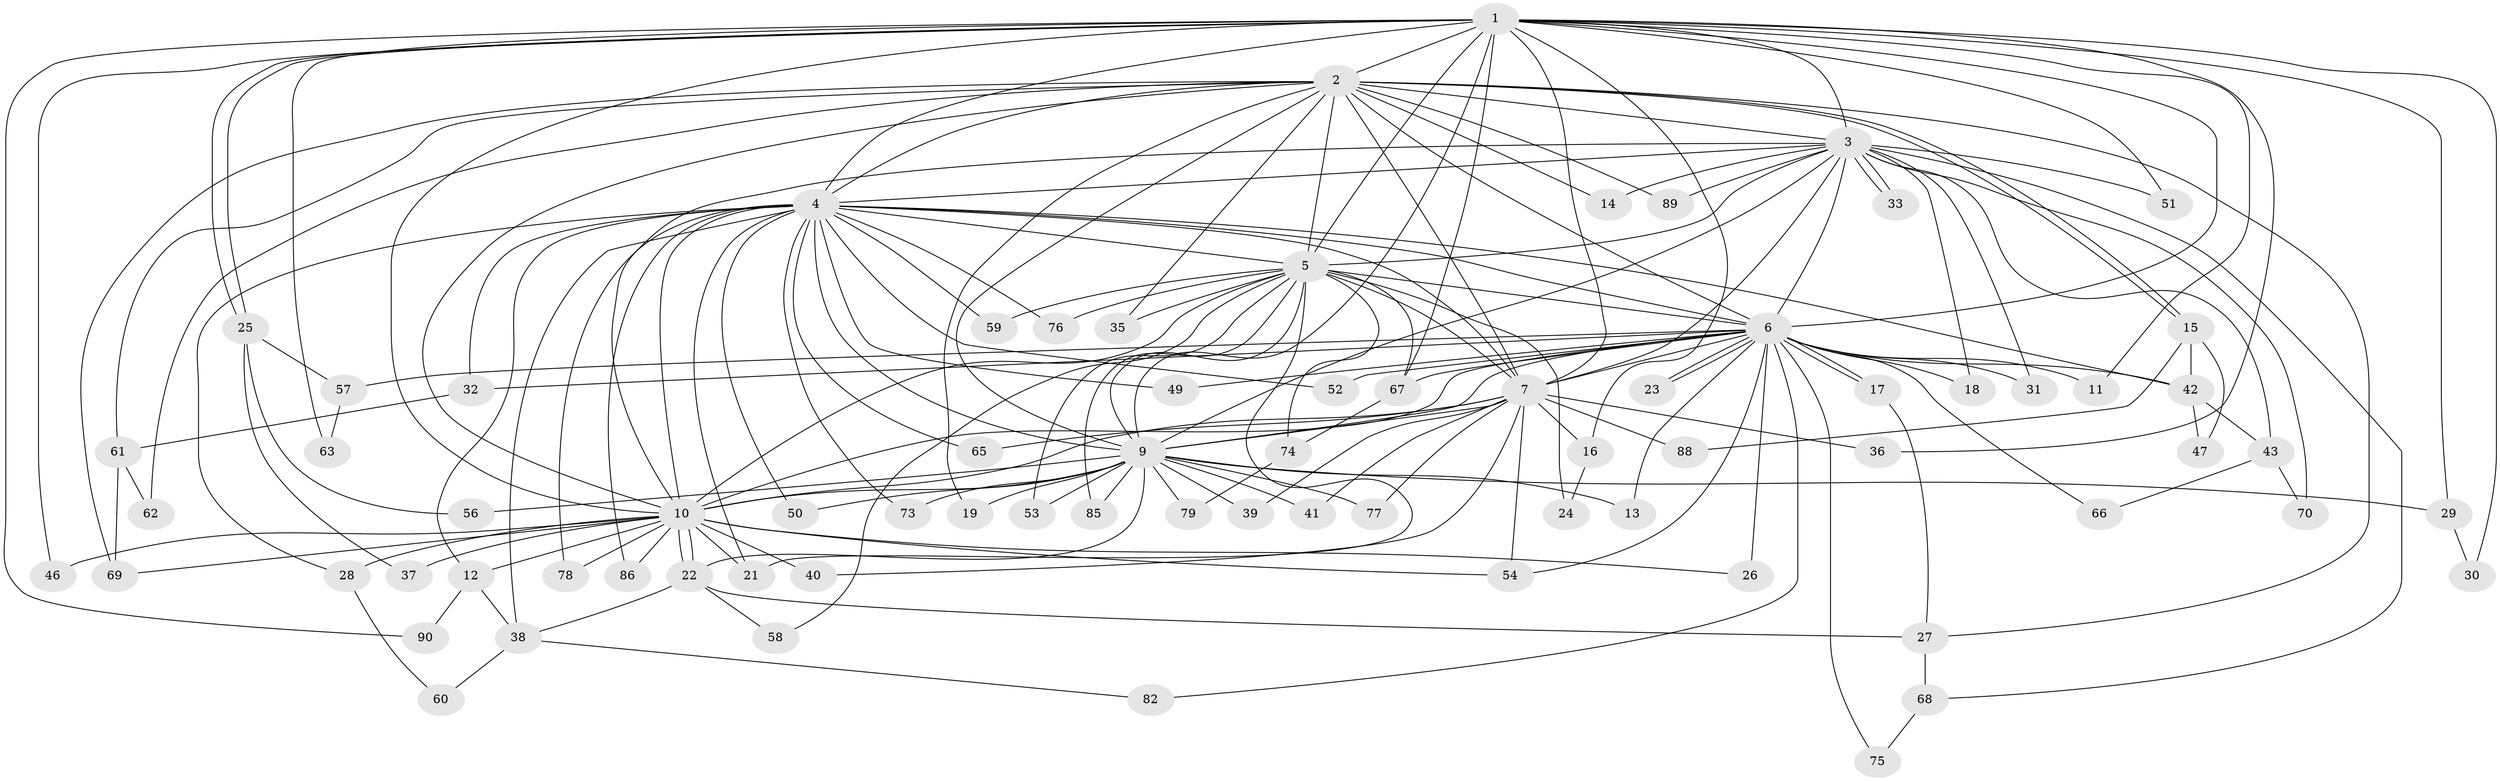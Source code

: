 // Generated by graph-tools (version 1.1) at 2025/23/03/03/25 07:23:44]
// undirected, 75 vertices, 176 edges
graph export_dot {
graph [start="1"]
  node [color=gray90,style=filled];
  1 [super="+87"];
  2 [super="+80"];
  3 [super="+48"];
  4 [super="+8"];
  5 [super="+55"];
  6 [super="+64"];
  7 [super="+71"];
  9 [super="+34"];
  10 [super="+20"];
  11;
  12 [super="+84"];
  13;
  14;
  15;
  16;
  17;
  18;
  19;
  21;
  22;
  23;
  24;
  25;
  26;
  27 [super="+83"];
  28;
  29;
  30;
  31;
  32;
  33;
  35;
  36;
  37;
  38;
  39;
  40;
  41 [super="+44"];
  42 [super="+45"];
  43;
  46;
  47;
  49;
  50;
  51;
  52;
  53;
  54 [super="+72"];
  56;
  57;
  58;
  59;
  60;
  61;
  62;
  63;
  65;
  66;
  67 [super="+81"];
  68;
  69;
  70;
  73;
  74;
  75;
  76;
  77;
  78;
  79;
  82;
  85;
  86;
  88;
  89;
  90;
  1 -- 2;
  1 -- 3;
  1 -- 4 [weight=2];
  1 -- 5;
  1 -- 6;
  1 -- 7 [weight=2];
  1 -- 9;
  1 -- 10;
  1 -- 11;
  1 -- 16;
  1 -- 25;
  1 -- 25;
  1 -- 29;
  1 -- 30;
  1 -- 36;
  1 -- 46;
  1 -- 51;
  1 -- 63;
  1 -- 67;
  1 -- 90;
  2 -- 3;
  2 -- 4 [weight=2];
  2 -- 5;
  2 -- 6;
  2 -- 7 [weight=2];
  2 -- 9;
  2 -- 10;
  2 -- 14;
  2 -- 15;
  2 -- 15;
  2 -- 19;
  2 -- 27;
  2 -- 35;
  2 -- 61;
  2 -- 62;
  2 -- 89;
  2 -- 69;
  3 -- 4 [weight=2];
  3 -- 5 [weight=2];
  3 -- 6;
  3 -- 7;
  3 -- 9;
  3 -- 10;
  3 -- 14;
  3 -- 18;
  3 -- 31;
  3 -- 33;
  3 -- 33;
  3 -- 43;
  3 -- 51;
  3 -- 68;
  3 -- 89;
  3 -- 70;
  4 -- 5 [weight=2];
  4 -- 6 [weight=2];
  4 -- 7 [weight=2];
  4 -- 9 [weight=2];
  4 -- 10 [weight=2];
  4 -- 12;
  4 -- 21;
  4 -- 32;
  4 -- 38;
  4 -- 49;
  4 -- 50;
  4 -- 52;
  4 -- 42;
  4 -- 65;
  4 -- 73;
  4 -- 76;
  4 -- 78;
  4 -- 86;
  4 -- 28;
  4 -- 59;
  5 -- 6;
  5 -- 7;
  5 -- 9;
  5 -- 10;
  5 -- 24;
  5 -- 35;
  5 -- 53;
  5 -- 58;
  5 -- 67;
  5 -- 74;
  5 -- 76;
  5 -- 85;
  5 -- 21;
  5 -- 59;
  6 -- 7;
  6 -- 9;
  6 -- 10;
  6 -- 11;
  6 -- 13;
  6 -- 17;
  6 -- 17;
  6 -- 18;
  6 -- 23;
  6 -- 23;
  6 -- 26 [weight=2];
  6 -- 31;
  6 -- 32;
  6 -- 42;
  6 -- 49;
  6 -- 52;
  6 -- 54;
  6 -- 57;
  6 -- 75;
  6 -- 82;
  6 -- 66;
  6 -- 67;
  7 -- 9;
  7 -- 10;
  7 -- 16;
  7 -- 36;
  7 -- 39;
  7 -- 40;
  7 -- 41;
  7 -- 54;
  7 -- 65;
  7 -- 77;
  7 -- 88;
  9 -- 10 [weight=2];
  9 -- 13;
  9 -- 19;
  9 -- 29;
  9 -- 39;
  9 -- 41 [weight=2];
  9 -- 50;
  9 -- 53;
  9 -- 56;
  9 -- 73;
  9 -- 77;
  9 -- 79;
  9 -- 85;
  9 -- 22;
  10 -- 12;
  10 -- 21;
  10 -- 22;
  10 -- 22;
  10 -- 26;
  10 -- 28;
  10 -- 37;
  10 -- 40;
  10 -- 46;
  10 -- 69;
  10 -- 78;
  10 -- 86;
  10 -- 54;
  12 -- 90;
  12 -- 38;
  15 -- 42;
  15 -- 47;
  15 -- 88;
  16 -- 24;
  17 -- 27;
  22 -- 38;
  22 -- 58;
  22 -- 27;
  25 -- 37;
  25 -- 56;
  25 -- 57;
  27 -- 68;
  28 -- 60;
  29 -- 30;
  32 -- 61;
  38 -- 60;
  38 -- 82;
  42 -- 43;
  42 -- 47;
  43 -- 66;
  43 -- 70;
  57 -- 63;
  61 -- 62;
  61 -- 69;
  67 -- 74;
  68 -- 75;
  74 -- 79;
}
